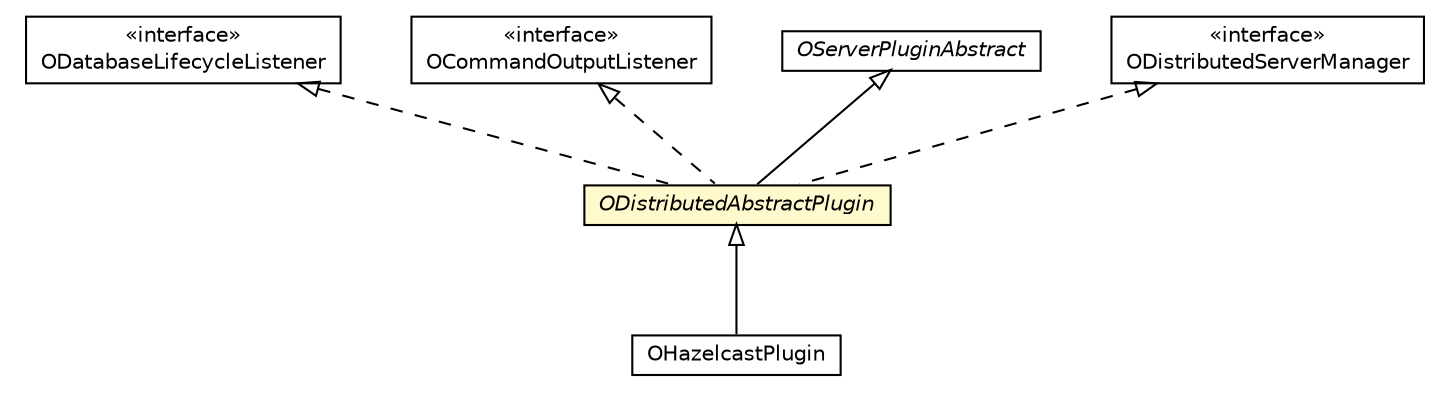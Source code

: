 #!/usr/local/bin/dot
#
# Class diagram 
# Generated by UMLGraph version R5_6-24-gf6e263 (http://www.umlgraph.org/)
#

digraph G {
	edge [fontname="Helvetica",fontsize=10,labelfontname="Helvetica",labelfontsize=10];
	node [fontname="Helvetica",fontsize=10,shape=plaintext];
	nodesep=0.25;
	ranksep=0.5;
	// com.orientechnologies.orient.core.db.ODatabaseLifecycleListener
	c2736150 [label=<<table title="com.orientechnologies.orient.core.db.ODatabaseLifecycleListener" border="0" cellborder="1" cellspacing="0" cellpadding="2" port="p" href="../../../core/db/ODatabaseLifecycleListener.html">
		<tr><td><table border="0" cellspacing="0" cellpadding="1">
<tr><td align="center" balign="center"> &#171;interface&#187; </td></tr>
<tr><td align="center" balign="center"> ODatabaseLifecycleListener </td></tr>
		</table></td></tr>
		</table>>, URL="../../../core/db/ODatabaseLifecycleListener.html", fontname="Helvetica", fontcolor="black", fontsize=10.0];
	// com.orientechnologies.orient.core.command.OCommandOutputListener
	c2736425 [label=<<table title="com.orientechnologies.orient.core.command.OCommandOutputListener" border="0" cellborder="1" cellspacing="0" cellpadding="2" port="p" href="../../../core/command/OCommandOutputListener.html">
		<tr><td><table border="0" cellspacing="0" cellpadding="1">
<tr><td align="center" balign="center"> &#171;interface&#187; </td></tr>
<tr><td align="center" balign="center"> OCommandOutputListener </td></tr>
		</table></td></tr>
		</table>>, URL="../../../core/command/OCommandOutputListener.html", fontname="Helvetica", fontcolor="black", fontsize=10.0];
	// com.orientechnologies.orient.server.plugin.OServerPluginAbstract
	c2738029 [label=<<table title="com.orientechnologies.orient.server.plugin.OServerPluginAbstract" border="0" cellborder="1" cellspacing="0" cellpadding="2" port="p" href="../../plugin/OServerPluginAbstract.html">
		<tr><td><table border="0" cellspacing="0" cellpadding="1">
<tr><td align="center" balign="center"><font face="Helvetica-Oblique"> OServerPluginAbstract </font></td></tr>
		</table></td></tr>
		</table>>, URL="../../plugin/OServerPluginAbstract.html", fontname="Helvetica", fontcolor="black", fontsize=10.0];
	// com.orientechnologies.orient.server.distributed.ODistributedServerManager
	c2738066 [label=<<table title="com.orientechnologies.orient.server.distributed.ODistributedServerManager" border="0" cellborder="1" cellspacing="0" cellpadding="2" port="p" href="../ODistributedServerManager.html">
		<tr><td><table border="0" cellspacing="0" cellpadding="1">
<tr><td align="center" balign="center"> &#171;interface&#187; </td></tr>
<tr><td align="center" balign="center"> ODistributedServerManager </td></tr>
		</table></td></tr>
		</table>>, URL="../ODistributedServerManager.html", fontname="Helvetica", fontcolor="black", fontsize=10.0];
	// com.orientechnologies.orient.server.hazelcast.OHazelcastPlugin
	c2738342 [label=<<table title="com.orientechnologies.orient.server.hazelcast.OHazelcastPlugin" border="0" cellborder="1" cellspacing="0" cellpadding="2" port="p" href="../../hazelcast/OHazelcastPlugin.html">
		<tr><td><table border="0" cellspacing="0" cellpadding="1">
<tr><td align="center" balign="center"> OHazelcastPlugin </td></tr>
		</table></td></tr>
		</table>>, URL="../../hazelcast/OHazelcastPlugin.html", fontname="Helvetica", fontcolor="black", fontsize=10.0];
	// com.orientechnologies.orient.server.distributed.impl.ODistributedAbstractPlugin
	c2738348 [label=<<table title="com.orientechnologies.orient.server.distributed.impl.ODistributedAbstractPlugin" border="0" cellborder="1" cellspacing="0" cellpadding="2" port="p" bgcolor="lemonChiffon" href="./ODistributedAbstractPlugin.html">
		<tr><td><table border="0" cellspacing="0" cellpadding="1">
<tr><td align="center" balign="center"><font face="Helvetica-Oblique"> ODistributedAbstractPlugin </font></td></tr>
		</table></td></tr>
		</table>>, URL="./ODistributedAbstractPlugin.html", fontname="Helvetica", fontcolor="black", fontsize=10.0];
	//com.orientechnologies.orient.server.hazelcast.OHazelcastPlugin extends com.orientechnologies.orient.server.distributed.impl.ODistributedAbstractPlugin
	c2738348:p -> c2738342:p [dir=back,arrowtail=empty];
	//com.orientechnologies.orient.server.distributed.impl.ODistributedAbstractPlugin extends com.orientechnologies.orient.server.plugin.OServerPluginAbstract
	c2738029:p -> c2738348:p [dir=back,arrowtail=empty];
	//com.orientechnologies.orient.server.distributed.impl.ODistributedAbstractPlugin implements com.orientechnologies.orient.server.distributed.ODistributedServerManager
	c2738066:p -> c2738348:p [dir=back,arrowtail=empty,style=dashed];
	//com.orientechnologies.orient.server.distributed.impl.ODistributedAbstractPlugin implements com.orientechnologies.orient.core.db.ODatabaseLifecycleListener
	c2736150:p -> c2738348:p [dir=back,arrowtail=empty,style=dashed];
	//com.orientechnologies.orient.server.distributed.impl.ODistributedAbstractPlugin implements com.orientechnologies.orient.core.command.OCommandOutputListener
	c2736425:p -> c2738348:p [dir=back,arrowtail=empty,style=dashed];
}

